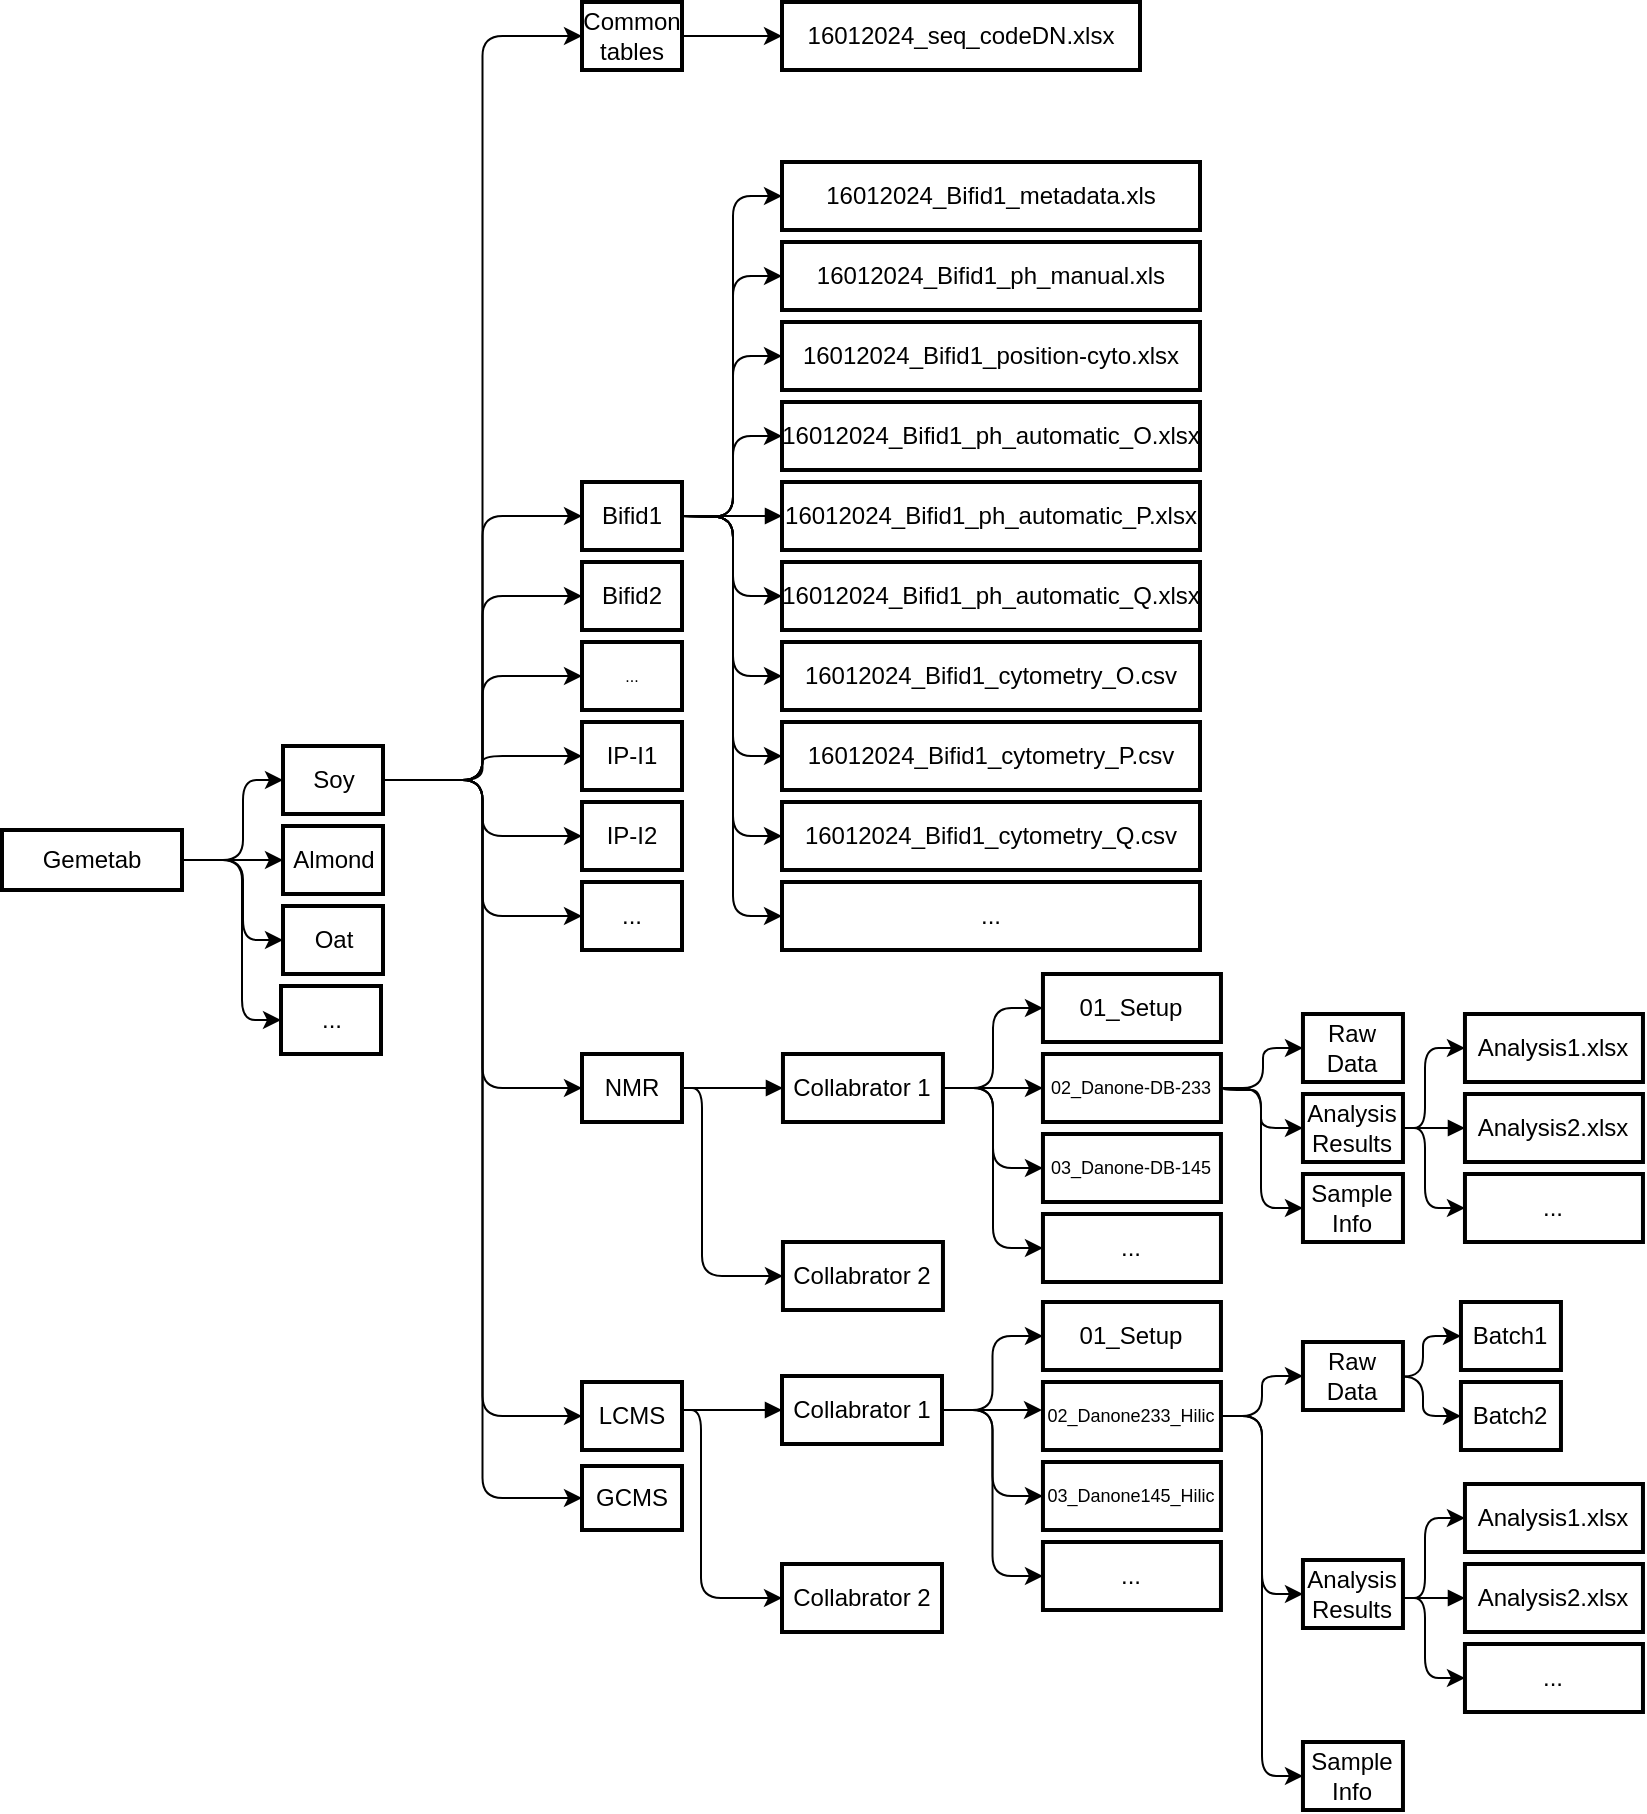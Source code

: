 <mxfile version="23.0.2" type="github">
  <diagram name="Page-1" id="PwfnWvD9wjche3ETHrIq">
    <mxGraphModel dx="2216" dy="1893" grid="1" gridSize="10" guides="1" tooltips="1" connect="1" arrows="1" fold="1" page="1" pageScale="1" pageWidth="827" pageHeight="1169" math="0" shadow="0">
      <root>
        <mxCell id="0" />
        <mxCell id="1" parent="0" />
        <mxCell id="2" value="Gemetab" style="whiteSpace=wrap;strokeWidth=2;" parent="1" vertex="1">
          <mxGeometry x="-110" y="144" width="90" height="30" as="geometry" />
        </mxCell>
        <mxCell id="RsjYX8GhMbYGZVRRr3Kg-44" style="edgeStyle=orthogonalEdgeStyle;rounded=0;orthogonalLoop=1;jettySize=auto;html=1;exitX=1;exitY=0.5;exitDx=0;exitDy=0;entryX=0;entryY=0.5;entryDx=0;entryDy=0;" parent="1" target="RsjYX8GhMbYGZVRRr3Kg-18" edge="1">
          <mxGeometry relative="1" as="geometry">
            <mxPoint y="159" as="sourcePoint" />
          </mxGeometry>
        </mxCell>
        <mxCell id="RsjYX8GhMbYGZVRRr3Kg-49" style="edgeStyle=orthogonalEdgeStyle;rounded=1;orthogonalLoop=1;jettySize=auto;html=1;entryX=0;entryY=0.5;entryDx=0;entryDy=0;curved=0;" parent="1" target="6" edge="1">
          <mxGeometry relative="1" as="geometry">
            <Array as="points">
              <mxPoint x="10.5" y="159" />
              <mxPoint x="10.5" y="119" />
            </Array>
            <mxPoint x="-20" y="159" as="sourcePoint" />
          </mxGeometry>
        </mxCell>
        <mxCell id="RsjYX8GhMbYGZVRRr3Kg-51" style="edgeStyle=orthogonalEdgeStyle;rounded=1;orthogonalLoop=1;jettySize=auto;html=1;entryX=0;entryY=0.5;entryDx=0;entryDy=0;curved=0;" parent="1" target="RsjYX8GhMbYGZVRRr3Kg-20" edge="1">
          <mxGeometry relative="1" as="geometry">
            <Array as="points">
              <mxPoint x="10.5" y="159" />
              <mxPoint x="10.5" y="199" />
            </Array>
            <mxPoint x="-20" y="159" as="sourcePoint" />
          </mxGeometry>
        </mxCell>
        <mxCell id="RsjYX8GhMbYGZVRRr3Kg-69" style="edgeStyle=orthogonalEdgeStyle;rounded=1;orthogonalLoop=1;jettySize=auto;html=1;exitX=1;exitY=0.5;exitDx=0;exitDy=0;entryX=0;entryY=0.5;entryDx=0;entryDy=0;curved=0;" parent="1" source="2" target="RsjYX8GhMbYGZVRRr3Kg-68" edge="1">
          <mxGeometry relative="1" as="geometry">
            <Array as="points">
              <mxPoint x="10" y="159" />
              <mxPoint x="10" y="239" />
            </Array>
            <mxPoint y="159" as="sourcePoint" />
          </mxGeometry>
        </mxCell>
        <mxCell id="p_KD3EfDa4tHcUDMXMdO-6" style="edgeStyle=orthogonalEdgeStyle;rounded=1;orthogonalLoop=1;jettySize=auto;html=1;exitX=1;exitY=0.5;exitDx=0;exitDy=0;entryX=0;entryY=0.5;entryDx=0;entryDy=0;curved=0;" edge="1" parent="1" source="6" target="RsjYX8GhMbYGZVRRr3Kg-30">
          <mxGeometry relative="1" as="geometry" />
        </mxCell>
        <mxCell id="p_KD3EfDa4tHcUDMXMdO-7" style="edgeStyle=orthogonalEdgeStyle;rounded=1;orthogonalLoop=1;jettySize=auto;html=1;exitX=1;exitY=0.5;exitDx=0;exitDy=0;entryX=0;entryY=0.5;entryDx=0;entryDy=0;curved=0;" edge="1" parent="1" source="6" target="RsjYX8GhMbYGZVRRr3Kg-22">
          <mxGeometry relative="1" as="geometry" />
        </mxCell>
        <mxCell id="p_KD3EfDa4tHcUDMXMdO-8" style="edgeStyle=orthogonalEdgeStyle;rounded=1;orthogonalLoop=1;jettySize=auto;html=1;exitX=1;exitY=0.5;exitDx=0;exitDy=0;entryX=0;entryY=0.5;entryDx=0;entryDy=0;curved=0;" edge="1" parent="1" source="6" target="RsjYX8GhMbYGZVRRr3Kg-24">
          <mxGeometry relative="1" as="geometry" />
        </mxCell>
        <mxCell id="p_KD3EfDa4tHcUDMXMdO-9" style="edgeStyle=orthogonalEdgeStyle;rounded=1;orthogonalLoop=1;jettySize=auto;html=1;exitX=1;exitY=0.5;exitDx=0;exitDy=0;entryX=0;entryY=0.5;entryDx=0;entryDy=0;curved=0;" edge="1" parent="1" source="6" target="RsjYX8GhMbYGZVRRr3Kg-26">
          <mxGeometry relative="1" as="geometry" />
        </mxCell>
        <mxCell id="p_KD3EfDa4tHcUDMXMdO-10" style="edgeStyle=orthogonalEdgeStyle;rounded=1;orthogonalLoop=1;jettySize=auto;html=1;exitX=1;exitY=0.5;exitDx=0;exitDy=0;entryX=0;entryY=0.5;entryDx=0;entryDy=0;curved=0;" edge="1" parent="1" source="6" target="iCMz9JNVEekBgbVgnfSg-90">
          <mxGeometry relative="1" as="geometry" />
        </mxCell>
        <mxCell id="p_KD3EfDa4tHcUDMXMdO-11" style="edgeStyle=orthogonalEdgeStyle;rounded=1;orthogonalLoop=1;jettySize=auto;html=1;exitX=1;exitY=0.5;exitDx=0;exitDy=0;entryX=0;entryY=0.5;entryDx=0;entryDy=0;curved=0;" edge="1" parent="1" source="6" target="RsjYX8GhMbYGZVRRr3Kg-28">
          <mxGeometry relative="1" as="geometry" />
        </mxCell>
        <mxCell id="p_KD3EfDa4tHcUDMXMdO-12" style="edgeStyle=orthogonalEdgeStyle;rounded=1;orthogonalLoop=1;jettySize=auto;html=1;exitX=1;exitY=0.5;exitDx=0;exitDy=0;entryX=0;entryY=0.5;entryDx=0;entryDy=0;curved=0;" edge="1" parent="1" source="6" target="iCMz9JNVEekBgbVgnfSg-35">
          <mxGeometry relative="1" as="geometry" />
        </mxCell>
        <mxCell id="p_KD3EfDa4tHcUDMXMdO-13" style="edgeStyle=orthogonalEdgeStyle;rounded=1;orthogonalLoop=1;jettySize=auto;html=1;exitX=1;exitY=0.5;exitDx=0;exitDy=0;entryX=0;entryY=0.5;entryDx=0;entryDy=0;curved=0;" edge="1" parent="1" source="6" target="iCMz9JNVEekBgbVgnfSg-26">
          <mxGeometry relative="1" as="geometry" />
        </mxCell>
        <mxCell id="p_KD3EfDa4tHcUDMXMdO-14" style="edgeStyle=orthogonalEdgeStyle;rounded=1;orthogonalLoop=1;jettySize=auto;html=1;exitX=1;exitY=0.5;exitDx=0;exitDy=0;curved=0;" edge="1" parent="1" source="6" target="RsjYX8GhMbYGZVRRr3Kg-65">
          <mxGeometry relative="1" as="geometry" />
        </mxCell>
        <mxCell id="p_KD3EfDa4tHcUDMXMdO-15" style="edgeStyle=orthogonalEdgeStyle;rounded=1;orthogonalLoop=1;jettySize=auto;html=1;exitX=1;exitY=0.5;exitDx=0;exitDy=0;entryX=0;entryY=0.5;entryDx=0;entryDy=0;curved=0;" edge="1" parent="1" source="6" target="RsjYX8GhMbYGZVRRr3Kg-32">
          <mxGeometry relative="1" as="geometry" />
        </mxCell>
        <mxCell id="6" value="Soy" style="whiteSpace=wrap;strokeWidth=2;" parent="1" vertex="1">
          <mxGeometry x="30.5" y="102" width="50" height="34" as="geometry" />
        </mxCell>
        <mxCell id="RsjYX8GhMbYGZVRRr3Kg-18" value="Almond" style="whiteSpace=wrap;strokeWidth=2;" parent="1" vertex="1">
          <mxGeometry x="30.5" y="142" width="50" height="34" as="geometry" />
        </mxCell>
        <mxCell id="RsjYX8GhMbYGZVRRr3Kg-20" value="Oat" style="whiteSpace=wrap;strokeWidth=2;" parent="1" vertex="1">
          <mxGeometry x="30.5" y="182" width="50" height="34" as="geometry" />
        </mxCell>
        <mxCell id="JgTD4qtHZGYAPHA2SBLt-21" style="edgeStyle=orthogonalEdgeStyle;rounded=1;orthogonalLoop=1;jettySize=auto;html=1;exitX=1;exitY=0.5;exitDx=0;exitDy=0;entryX=0;entryY=0.5;entryDx=0;entryDy=0;curved=0;" parent="1" source="RsjYX8GhMbYGZVRRr3Kg-22" target="JgTD4qtHZGYAPHA2SBLt-20" edge="1">
          <mxGeometry relative="1" as="geometry">
            <Array as="points">
              <mxPoint x="240" y="273" />
              <mxPoint x="240" y="367" />
            </Array>
          </mxGeometry>
        </mxCell>
        <mxCell id="RsjYX8GhMbYGZVRRr3Kg-22" value="NMR" style="whiteSpace=wrap;strokeWidth=2;" parent="1" vertex="1">
          <mxGeometry x="180" y="256" width="50" height="34" as="geometry" />
        </mxCell>
        <mxCell id="RsjYX8GhMbYGZVRRr3Kg-24" value="LCMS" style="whiteSpace=wrap;strokeWidth=2;" parent="1" vertex="1">
          <mxGeometry x="180" y="420" width="50" height="34" as="geometry" />
        </mxCell>
        <mxCell id="RsjYX8GhMbYGZVRRr3Kg-26" value="GCMS" style="whiteSpace=wrap;strokeWidth=2;" parent="1" vertex="1">
          <mxGeometry x="180" y="462" width="50" height="32" as="geometry" />
        </mxCell>
        <mxCell id="RsjYX8GhMbYGZVRRr3Kg-86" style="edgeStyle=orthogonalEdgeStyle;rounded=1;orthogonalLoop=1;jettySize=auto;html=1;exitX=1;exitY=0.5;exitDx=0;exitDy=0;entryX=0;entryY=0.5;entryDx=0;entryDy=0;strokeColor=none;curved=0;" parent="1" target="RsjYX8GhMbYGZVRRr3Kg-81" edge="1">
          <mxGeometry relative="1" as="geometry">
            <mxPoint x="240" y="-13.0" as="sourcePoint" />
          </mxGeometry>
        </mxCell>
        <mxCell id="RsjYX8GhMbYGZVRRr3Kg-28" value="Bifid1" style="whiteSpace=wrap;strokeWidth=2;" parent="1" vertex="1">
          <mxGeometry x="180" y="-30" width="50" height="34" as="geometry" />
        </mxCell>
        <mxCell id="RsjYX8GhMbYGZVRRr3Kg-30" value="Bifid2" style="whiteSpace=wrap;strokeWidth=2;fontSize=12;" parent="1" vertex="1">
          <mxGeometry x="180" y="10" width="50" height="34" as="geometry" />
        </mxCell>
        <mxCell id="RsjYX8GhMbYGZVRRr3Kg-32" value="..." style="whiteSpace=wrap;strokeWidth=2;fontSize=8;" parent="1" vertex="1">
          <mxGeometry x="180" y="50" width="50" height="34" as="geometry" />
        </mxCell>
        <mxCell id="RsjYX8GhMbYGZVRRr3Kg-34" value="01_Setup" style="whiteSpace=wrap;strokeWidth=2;" parent="1" vertex="1">
          <mxGeometry x="410.48" y="216" width="89" height="34" as="geometry" />
        </mxCell>
        <mxCell id="RsjYX8GhMbYGZVRRr3Kg-42" value="" style="edgeStyle=orthogonalEdgeStyle;rounded=1;orthogonalLoop=1;jettySize=auto;html=1;curved=0;entryX=0;entryY=0.5;entryDx=0;entryDy=0;" parent="1" target="RsjYX8GhMbYGZVRRr3Kg-41" edge="1">
          <mxGeometry relative="1" as="geometry">
            <mxPoint x="500.48" y="273" as="sourcePoint" />
            <Array as="points">
              <mxPoint x="500.48" y="274" />
              <mxPoint x="519.48" y="274" />
              <mxPoint x="519.48" y="293" />
            </Array>
          </mxGeometry>
        </mxCell>
        <mxCell id="JgTD4qtHZGYAPHA2SBLt-7" style="edgeStyle=orthogonalEdgeStyle;rounded=1;orthogonalLoop=1;jettySize=auto;html=1;exitX=1;exitY=0.5;exitDx=0;exitDy=0;entryX=0;entryY=0.5;entryDx=0;entryDy=0;curved=0;" parent="1" source="RsjYX8GhMbYGZVRRr3Kg-36" target="JgTD4qtHZGYAPHA2SBLt-6" edge="1">
          <mxGeometry relative="1" as="geometry">
            <Array as="points">
              <mxPoint x="519.48" y="273" />
              <mxPoint x="519.48" y="333" />
            </Array>
          </mxGeometry>
        </mxCell>
        <mxCell id="RsjYX8GhMbYGZVRRr3Kg-36" value="02_Danone-DB-233" style="whiteSpace=wrap;strokeWidth=2;fontSize=9;" parent="1" vertex="1">
          <mxGeometry x="410.48" y="256" width="89" height="34" as="geometry" />
        </mxCell>
        <mxCell id="RsjYX8GhMbYGZVRRr3Kg-37" value="" style="curved=0;startArrow=none;endArrow=block;entryX=0;entryY=0.5;entryDx=0;entryDy=0;rounded=1;" parent="1" target="JgTD4qtHZGYAPHA2SBLt-14" edge="1">
          <mxGeometry relative="1" as="geometry">
            <Array as="points" />
            <mxPoint x="231" y="273" as="sourcePoint" />
            <mxPoint x="271" y="283" as="targetPoint" />
          </mxGeometry>
        </mxCell>
        <mxCell id="RsjYX8GhMbYGZVRRr3Kg-38" value="03_Danone-DB-145" style="whiteSpace=wrap;strokeWidth=2;fontSize=9;" parent="1" vertex="1">
          <mxGeometry x="410.48" y="296" width="89" height="34" as="geometry" />
        </mxCell>
        <mxCell id="RsjYX8GhMbYGZVRRr3Kg-40" value="Raw Data" style="whiteSpace=wrap;strokeWidth=2;" parent="1" vertex="1">
          <mxGeometry x="540.48" y="236" width="50" height="34" as="geometry" />
        </mxCell>
        <mxCell id="RsjYX8GhMbYGZVRRr3Kg-41" value="Analysis Results" style="whiteSpace=wrap;strokeWidth=2;" parent="1" vertex="1">
          <mxGeometry x="540.48" y="276" width="50" height="34" as="geometry" />
        </mxCell>
        <mxCell id="RsjYX8GhMbYGZVRRr3Kg-43" value="" style="edgeStyle=orthogonalEdgeStyle;rounded=1;orthogonalLoop=1;jettySize=auto;html=1;exitX=1;exitY=0.5;exitDx=0;exitDy=0;entryX=0;entryY=0.5;entryDx=0;entryDy=0;curved=0;" parent="1" target="RsjYX8GhMbYGZVRRr3Kg-40" edge="1">
          <mxGeometry relative="1" as="geometry">
            <mxPoint x="500.48" y="273" as="sourcePoint" />
            <mxPoint x="540.48" y="303" as="targetPoint" />
            <Array as="points">
              <mxPoint x="520.48" y="273" />
              <mxPoint x="520.48" y="253" />
            </Array>
          </mxGeometry>
        </mxCell>
        <mxCell id="RsjYX8GhMbYGZVRRr3Kg-65" value="IP-I1" style="whiteSpace=wrap;strokeWidth=2;" parent="1" vertex="1">
          <mxGeometry x="180" y="90" width="50" height="34" as="geometry" />
        </mxCell>
        <mxCell id="RsjYX8GhMbYGZVRRr3Kg-67" value="..." style="whiteSpace=wrap;strokeWidth=2;" parent="1" vertex="1">
          <mxGeometry x="410.48" y="336" width="89" height="34" as="geometry" />
        </mxCell>
        <mxCell id="RsjYX8GhMbYGZVRRr3Kg-68" value="..." style="whiteSpace=wrap;strokeWidth=2;" parent="1" vertex="1">
          <mxGeometry x="29.5" y="222" width="50" height="34" as="geometry" />
        </mxCell>
        <mxCell id="RsjYX8GhMbYGZVRRr3Kg-74" value="16012024_Bifid1_ph_automatic_O.xlsx" style="whiteSpace=wrap;strokeWidth=2;" parent="1" vertex="1">
          <mxGeometry x="280" y="-70" width="209" height="34" as="geometry" />
        </mxCell>
        <mxCell id="RsjYX8GhMbYGZVRRr3Kg-75" value="16012024_Bifid1_ph_automatic_P.xlsx" style="whiteSpace=wrap;strokeWidth=2;" parent="1" vertex="1">
          <mxGeometry x="280" y="-30" width="209" height="34" as="geometry" />
        </mxCell>
        <mxCell id="RsjYX8GhMbYGZVRRr3Kg-76" value="" style="curved=0;startArrow=none;endArrow=block;entryX=0;entryY=0.5;entryDx=0;entryDy=0;rounded=1;exitX=1;exitY=0.5;exitDx=0;exitDy=0;" parent="1" target="RsjYX8GhMbYGZVRRr3Kg-75" edge="1">
          <mxGeometry relative="1" as="geometry">
            <Array as="points" />
            <mxPoint x="230" y="-13" as="sourcePoint" />
            <mxPoint x="310" y="-3" as="targetPoint" />
          </mxGeometry>
        </mxCell>
        <mxCell id="RsjYX8GhMbYGZVRRr3Kg-77" value="16012024_Bifid1_ph_automatic_Q.xlsx" style="whiteSpace=wrap;strokeWidth=2;" parent="1" vertex="1">
          <mxGeometry x="280" y="10" width="209" height="34" as="geometry" />
        </mxCell>
        <mxCell id="RsjYX8GhMbYGZVRRr3Kg-78" value="16012024_Bifid1_cytometry_O.csv" style="whiteSpace=wrap;strokeWidth=2;" parent="1" vertex="1">
          <mxGeometry x="280" y="50" width="209" height="34" as="geometry" />
        </mxCell>
        <mxCell id="RsjYX8GhMbYGZVRRr3Kg-79" value="16012024_Bifid1_ph_manual.xls" style="whiteSpace=wrap;strokeWidth=2;" parent="1" vertex="1">
          <mxGeometry x="280" y="-150" width="209" height="34" as="geometry" />
        </mxCell>
        <mxCell id="RsjYX8GhMbYGZVRRr3Kg-80" value="16012024_seq_codeDN.xlsx" style="whiteSpace=wrap;strokeWidth=2;" parent="1" vertex="1">
          <mxGeometry x="280" y="-270" width="179" height="34" as="geometry" />
        </mxCell>
        <mxCell id="RsjYX8GhMbYGZVRRr3Kg-81" value="16012024_Bifid1_position-cyto.xlsx" style="whiteSpace=wrap;strokeWidth=2;" parent="1" vertex="1">
          <mxGeometry x="280" y="-110" width="209" height="34" as="geometry" />
        </mxCell>
        <mxCell id="RsjYX8GhMbYGZVRRr3Kg-82" value="16012024_Bifid1_cytometry_Q.csv" style="whiteSpace=wrap;strokeWidth=2;" parent="1" vertex="1">
          <mxGeometry x="280" y="130" width="209" height="34" as="geometry" />
        </mxCell>
        <mxCell id="RsjYX8GhMbYGZVRRr3Kg-83" value="16012024_Bifid1_cytometry_P.csv" style="whiteSpace=wrap;strokeWidth=2;" parent="1" vertex="1">
          <mxGeometry x="280" y="90" width="209" height="34" as="geometry" />
        </mxCell>
        <mxCell id="RsjYX8GhMbYGZVRRr3Kg-90" value="16012024_Bifid1_metadata.xls" style="whiteSpace=wrap;strokeWidth=2;" parent="1" vertex="1">
          <mxGeometry x="280" y="-190" width="209" height="34" as="geometry" />
        </mxCell>
        <mxCell id="RsjYX8GhMbYGZVRRr3Kg-91" value="..." style="whiteSpace=wrap;strokeWidth=2;" parent="1" vertex="1">
          <mxGeometry x="280" y="170" width="209" height="34" as="geometry" />
        </mxCell>
        <mxCell id="iCMz9JNVEekBgbVgnfSg-76" style="edgeStyle=orthogonalEdgeStyle;rounded=1;orthogonalLoop=1;jettySize=auto;html=1;exitX=1;exitY=0.5;exitDx=0;exitDy=0;entryX=0;entryY=0.5;entryDx=0;entryDy=0;curved=0;" parent="1" target="RsjYX8GhMbYGZVRRr3Kg-79" edge="1">
          <mxGeometry relative="1" as="geometry">
            <mxPoint x="230" y="-13" as="sourcePoint" />
          </mxGeometry>
        </mxCell>
        <mxCell id="iCMz9JNVEekBgbVgnfSg-77" style="edgeStyle=orthogonalEdgeStyle;rounded=1;orthogonalLoop=1;jettySize=auto;html=1;exitX=1;exitY=0.5;exitDx=0;exitDy=0;entryX=0;entryY=0.5;entryDx=0;entryDy=0;curved=0;" parent="1" target="RsjYX8GhMbYGZVRRr3Kg-90" edge="1">
          <mxGeometry relative="1" as="geometry">
            <mxPoint x="230" y="-13" as="sourcePoint" />
          </mxGeometry>
        </mxCell>
        <mxCell id="iCMz9JNVEekBgbVgnfSg-80" style="edgeStyle=orthogonalEdgeStyle;rounded=1;orthogonalLoop=1;jettySize=auto;html=1;exitX=1;exitY=0.5;exitDx=0;exitDy=0;entryX=0;entryY=0.5;entryDx=0;entryDy=0;curved=0;" parent="1" target="RsjYX8GhMbYGZVRRr3Kg-74" edge="1">
          <mxGeometry relative="1" as="geometry">
            <mxPoint x="230" y="-13" as="sourcePoint" />
          </mxGeometry>
        </mxCell>
        <mxCell id="iCMz9JNVEekBgbVgnfSg-81" style="edgeStyle=orthogonalEdgeStyle;rounded=1;orthogonalLoop=1;jettySize=auto;html=1;exitX=1;exitY=0.5;exitDx=0;exitDy=0;entryX=0;entryY=0.5;entryDx=0;entryDy=0;curved=0;" parent="1" target="RsjYX8GhMbYGZVRRr3Kg-77" edge="1">
          <mxGeometry relative="1" as="geometry">
            <mxPoint x="230" y="-13" as="sourcePoint" />
          </mxGeometry>
        </mxCell>
        <mxCell id="iCMz9JNVEekBgbVgnfSg-82" style="edgeStyle=orthogonalEdgeStyle;rounded=1;orthogonalLoop=1;jettySize=auto;html=1;exitX=1;exitY=0.5;exitDx=0;exitDy=0;entryX=0;entryY=0.5;entryDx=0;entryDy=0;curved=0;" parent="1" target="RsjYX8GhMbYGZVRRr3Kg-78" edge="1">
          <mxGeometry relative="1" as="geometry">
            <mxPoint x="230" y="-13" as="sourcePoint" />
          </mxGeometry>
        </mxCell>
        <mxCell id="iCMz9JNVEekBgbVgnfSg-83" style="edgeStyle=orthogonalEdgeStyle;rounded=1;orthogonalLoop=1;jettySize=auto;html=1;exitX=1;exitY=0.5;exitDx=0;exitDy=0;entryX=0;entryY=0.5;entryDx=0;entryDy=0;curved=0;" parent="1" target="RsjYX8GhMbYGZVRRr3Kg-83" edge="1">
          <mxGeometry relative="1" as="geometry">
            <mxPoint x="230" y="-13" as="sourcePoint" />
          </mxGeometry>
        </mxCell>
        <mxCell id="iCMz9JNVEekBgbVgnfSg-84" style="edgeStyle=orthogonalEdgeStyle;rounded=1;orthogonalLoop=1;jettySize=auto;html=1;exitX=1;exitY=0.5;exitDx=0;exitDy=0;entryX=0;entryY=0.5;entryDx=0;entryDy=0;curved=0;" parent="1" target="RsjYX8GhMbYGZVRRr3Kg-82" edge="1">
          <mxGeometry relative="1" as="geometry">
            <mxPoint x="230" y="-13" as="sourcePoint" />
          </mxGeometry>
        </mxCell>
        <mxCell id="iCMz9JNVEekBgbVgnfSg-85" style="edgeStyle=orthogonalEdgeStyle;rounded=1;orthogonalLoop=1;jettySize=auto;html=1;exitX=1;exitY=0.5;exitDx=0;exitDy=0;entryX=0;entryY=0.5;entryDx=0;entryDy=0;curved=0;" parent="1" target="RsjYX8GhMbYGZVRRr3Kg-91" edge="1">
          <mxGeometry relative="1" as="geometry">
            <mxPoint x="230" y="-13" as="sourcePoint" />
          </mxGeometry>
        </mxCell>
        <mxCell id="iCMz9JNVEekBgbVgnfSg-12" style="edgeStyle=orthogonalEdgeStyle;rounded=1;orthogonalLoop=1;jettySize=auto;html=1;exitX=1;exitY=0.5;exitDx=0;exitDy=0;entryX=0;entryY=0.5;entryDx=0;entryDy=0;curved=0;" parent="1" target="iCMz9JNVEekBgbVgnfSg-14" edge="1">
          <mxGeometry relative="1" as="geometry">
            <mxPoint x="590.48" y="293" as="sourcePoint" />
            <Array as="points">
              <mxPoint x="601.48" y="293" />
              <mxPoint x="601.48" y="253" />
            </Array>
          </mxGeometry>
        </mxCell>
        <mxCell id="iCMz9JNVEekBgbVgnfSg-13" style="edgeStyle=orthogonalEdgeStyle;rounded=1;orthogonalLoop=1;jettySize=auto;html=1;exitX=1;exitY=0.5;exitDx=0;exitDy=0;entryX=0;entryY=0.5;entryDx=0;entryDy=0;curved=0;" parent="1" target="iCMz9JNVEekBgbVgnfSg-17" edge="1">
          <mxGeometry relative="1" as="geometry">
            <mxPoint x="590.48" y="293" as="sourcePoint" />
            <Array as="points">
              <mxPoint x="601.48" y="293" />
              <mxPoint x="601.48" y="333" />
            </Array>
          </mxGeometry>
        </mxCell>
        <mxCell id="iCMz9JNVEekBgbVgnfSg-14" value="Analysis1.xlsx" style="whiteSpace=wrap;strokeWidth=2;" parent="1" vertex="1">
          <mxGeometry x="621.48" y="236" width="89" height="34" as="geometry" />
        </mxCell>
        <mxCell id="iCMz9JNVEekBgbVgnfSg-15" value="Analysis2.xlsx" style="whiteSpace=wrap;strokeWidth=2;" parent="1" vertex="1">
          <mxGeometry x="621.48" y="276" width="89" height="34" as="geometry" />
        </mxCell>
        <mxCell id="iCMz9JNVEekBgbVgnfSg-16" value="" style="curved=0;startArrow=none;endArrow=block;entryX=0;entryY=0.5;entryDx=0;entryDy=0;rounded=1;" parent="1" target="iCMz9JNVEekBgbVgnfSg-15" edge="1">
          <mxGeometry relative="1" as="geometry">
            <Array as="points" />
            <mxPoint x="591.48" y="293" as="sourcePoint" />
            <mxPoint x="631.48" y="303" as="targetPoint" />
          </mxGeometry>
        </mxCell>
        <mxCell id="iCMz9JNVEekBgbVgnfSg-17" value="..." style="whiteSpace=wrap;strokeWidth=2;" parent="1" vertex="1">
          <mxGeometry x="621.48" y="316" width="89" height="34" as="geometry" />
        </mxCell>
        <mxCell id="iCMz9JNVEekBgbVgnfSg-26" value="..." style="whiteSpace=wrap;strokeWidth=2;" parent="1" vertex="1">
          <mxGeometry x="180" y="170" width="50" height="34" as="geometry" />
        </mxCell>
        <mxCell id="iCMz9JNVEekBgbVgnfSg-35" value="IP-I2" style="whiteSpace=wrap;strokeWidth=2;fontSize=12;" parent="1" vertex="1">
          <mxGeometry x="180" y="130" width="50" height="34" as="geometry" />
        </mxCell>
        <mxCell id="iCMz9JNVEekBgbVgnfSg-48" value="01_Setup" style="whiteSpace=wrap;strokeWidth=2;" parent="1" vertex="1">
          <mxGeometry x="410.48" y="380" width="89" height="34" as="geometry" />
        </mxCell>
        <mxCell id="iCMz9JNVEekBgbVgnfSg-59" style="edgeStyle=orthogonalEdgeStyle;rounded=1;orthogonalLoop=1;jettySize=auto;html=1;exitX=1;exitY=0.5;exitDx=0;exitDy=0;entryX=0;entryY=0.5;entryDx=0;entryDy=0;curved=0;" parent="1" target="iCMz9JNVEekBgbVgnfSg-53" edge="1">
          <mxGeometry relative="1" as="geometry">
            <mxPoint x="579.48" y="417" as="sourcePoint" />
          </mxGeometry>
        </mxCell>
        <mxCell id="iCMz9JNVEekBgbVgnfSg-60" style="edgeStyle=orthogonalEdgeStyle;rounded=1;orthogonalLoop=1;jettySize=auto;html=1;exitX=1;exitY=0.5;exitDx=0;exitDy=0;entryX=0;entryY=0.5;entryDx=0;entryDy=0;curved=0;" parent="1" target="iCMz9JNVEekBgbVgnfSg-54" edge="1">
          <mxGeometry relative="1" as="geometry">
            <mxPoint x="579.48" y="417" as="sourcePoint" />
          </mxGeometry>
        </mxCell>
        <mxCell id="iCMz9JNVEekBgbVgnfSg-86" style="edgeStyle=orthogonalEdgeStyle;rounded=1;orthogonalLoop=1;jettySize=auto;html=1;exitX=1;exitY=0.5;exitDx=0;exitDy=0;entryX=0;entryY=0.5;entryDx=0;entryDy=0;curved=0;" parent="1" source="iCMz9JNVEekBgbVgnfSg-49" target="iCMz9JNVEekBgbVgnfSg-66" edge="1">
          <mxGeometry relative="1" as="geometry" />
        </mxCell>
        <mxCell id="iCMz9JNVEekBgbVgnfSg-87" style="edgeStyle=orthogonalEdgeStyle;rounded=1;orthogonalLoop=1;jettySize=auto;html=1;exitX=1;exitY=0.5;exitDx=0;exitDy=0;entryX=0;entryY=0.5;entryDx=0;entryDy=0;curved=0;" parent="1" source="iCMz9JNVEekBgbVgnfSg-49" target="iCMz9JNVEekBgbVgnfSg-67" edge="1">
          <mxGeometry relative="1" as="geometry" />
        </mxCell>
        <mxCell id="JgTD4qtHZGYAPHA2SBLt-9" style="edgeStyle=orthogonalEdgeStyle;rounded=1;orthogonalLoop=1;jettySize=auto;html=1;exitX=1;exitY=0.5;exitDx=0;exitDy=0;entryX=0;entryY=0.5;entryDx=0;entryDy=0;curved=0;" parent="1" source="iCMz9JNVEekBgbVgnfSg-49" target="JgTD4qtHZGYAPHA2SBLt-8" edge="1">
          <mxGeometry relative="1" as="geometry" />
        </mxCell>
        <mxCell id="iCMz9JNVEekBgbVgnfSg-49" value="02_Danone233_Hilic" style="whiteSpace=wrap;strokeWidth=2;fontSize=9;" parent="1" vertex="1">
          <mxGeometry x="410.48" y="420" width="89" height="34" as="geometry" />
        </mxCell>
        <mxCell id="iCMz9JNVEekBgbVgnfSg-51" value="03_Danone145_Hilic" style="whiteSpace=wrap;strokeWidth=2;fontSize=9;" parent="1" vertex="1">
          <mxGeometry x="410.48" y="460" width="89" height="34" as="geometry" />
        </mxCell>
        <mxCell id="iCMz9JNVEekBgbVgnfSg-52" value="..." style="whiteSpace=wrap;strokeWidth=2;" parent="1" vertex="1">
          <mxGeometry x="410.48" y="500" width="89" height="34" as="geometry" />
        </mxCell>
        <mxCell id="iCMz9JNVEekBgbVgnfSg-53" value="Batch1" style="whiteSpace=wrap;strokeWidth=2;" parent="1" vertex="1">
          <mxGeometry x="619.48" y="380" width="50" height="34" as="geometry" />
        </mxCell>
        <mxCell id="iCMz9JNVEekBgbVgnfSg-54" value="Batch2" style="whiteSpace=wrap;strokeWidth=2;" parent="1" vertex="1">
          <mxGeometry x="619.48" y="420" width="50" height="34" as="geometry" />
        </mxCell>
        <mxCell id="iCMz9JNVEekBgbVgnfSg-66" value="Raw Data" style="whiteSpace=wrap;strokeWidth=2;" parent="1" vertex="1">
          <mxGeometry x="540.48" y="400" width="50" height="34" as="geometry" />
        </mxCell>
        <mxCell id="iCMz9JNVEekBgbVgnfSg-67" value="Analysis Results" style="whiteSpace=wrap;strokeWidth=2;" parent="1" vertex="1">
          <mxGeometry x="540.48" y="509" width="50" height="34" as="geometry" />
        </mxCell>
        <mxCell id="iCMz9JNVEekBgbVgnfSg-69" style="edgeStyle=orthogonalEdgeStyle;rounded=1;orthogonalLoop=1;jettySize=auto;html=1;exitX=1;exitY=0.5;exitDx=0;exitDy=0;entryX=0;entryY=0.5;entryDx=0;entryDy=0;curved=0;" parent="1" target="iCMz9JNVEekBgbVgnfSg-71" edge="1">
          <mxGeometry relative="1" as="geometry">
            <mxPoint x="590.48" y="528" as="sourcePoint" />
            <Array as="points">
              <mxPoint x="601.48" y="528" />
              <mxPoint x="601.48" y="488" />
            </Array>
          </mxGeometry>
        </mxCell>
        <mxCell id="iCMz9JNVEekBgbVgnfSg-70" style="edgeStyle=orthogonalEdgeStyle;rounded=1;orthogonalLoop=1;jettySize=auto;html=1;exitX=1;exitY=0.5;exitDx=0;exitDy=0;entryX=0;entryY=0.5;entryDx=0;entryDy=0;curved=0;" parent="1" target="iCMz9JNVEekBgbVgnfSg-74" edge="1">
          <mxGeometry relative="1" as="geometry">
            <mxPoint x="590.48" y="528" as="sourcePoint" />
            <Array as="points">
              <mxPoint x="601.48" y="528" />
              <mxPoint x="601.48" y="568" />
            </Array>
          </mxGeometry>
        </mxCell>
        <mxCell id="iCMz9JNVEekBgbVgnfSg-71" value="Analysis1.xlsx" style="whiteSpace=wrap;strokeWidth=2;" parent="1" vertex="1">
          <mxGeometry x="621.48" y="471" width="89" height="34" as="geometry" />
        </mxCell>
        <mxCell id="iCMz9JNVEekBgbVgnfSg-72" value="Analysis2.xlsx" style="whiteSpace=wrap;strokeWidth=2;" parent="1" vertex="1">
          <mxGeometry x="621.48" y="511" width="89" height="34" as="geometry" />
        </mxCell>
        <mxCell id="iCMz9JNVEekBgbVgnfSg-73" value="" style="curved=0;startArrow=none;endArrow=block;entryX=0;entryY=0.5;entryDx=0;entryDy=0;rounded=1;" parent="1" target="iCMz9JNVEekBgbVgnfSg-72" edge="1">
          <mxGeometry relative="1" as="geometry">
            <Array as="points" />
            <mxPoint x="591.48" y="528" as="sourcePoint" />
            <mxPoint x="631.48" y="538" as="targetPoint" />
          </mxGeometry>
        </mxCell>
        <mxCell id="iCMz9JNVEekBgbVgnfSg-74" value="..." style="whiteSpace=wrap;strokeWidth=2;" parent="1" vertex="1">
          <mxGeometry x="621.48" y="551" width="89" height="34" as="geometry" />
        </mxCell>
        <mxCell id="iCMz9JNVEekBgbVgnfSg-79" style="edgeStyle=orthogonalEdgeStyle;rounded=1;orthogonalLoop=1;jettySize=auto;html=1;exitX=1;exitY=0.5;exitDx=0;exitDy=0;entryX=0;entryY=0.5;entryDx=0;entryDy=0;curved=0;" parent="1" target="RsjYX8GhMbYGZVRRr3Kg-81" edge="1">
          <mxGeometry relative="1" as="geometry">
            <mxPoint x="230" y="-13" as="sourcePoint" />
          </mxGeometry>
        </mxCell>
        <mxCell id="iCMz9JNVEekBgbVgnfSg-92" style="edgeStyle=orthogonalEdgeStyle;rounded=0;orthogonalLoop=1;jettySize=auto;html=1;exitX=1;exitY=0.5;exitDx=0;exitDy=0;entryX=0;entryY=0.5;entryDx=0;entryDy=0;" parent="1" source="iCMz9JNVEekBgbVgnfSg-90" target="RsjYX8GhMbYGZVRRr3Kg-80" edge="1">
          <mxGeometry relative="1" as="geometry" />
        </mxCell>
        <mxCell id="iCMz9JNVEekBgbVgnfSg-90" value="Common tables" style="whiteSpace=wrap;strokeWidth=2;" parent="1" vertex="1">
          <mxGeometry x="180" y="-270" width="50" height="34" as="geometry" />
        </mxCell>
        <mxCell id="JgTD4qtHZGYAPHA2SBLt-6" value="Sample Info" style="whiteSpace=wrap;strokeWidth=2;" parent="1" vertex="1">
          <mxGeometry x="540.48" y="316" width="50" height="34" as="geometry" />
        </mxCell>
        <mxCell id="JgTD4qtHZGYAPHA2SBLt-8" value="Sample Info" style="whiteSpace=wrap;strokeWidth=2;" parent="1" vertex="1">
          <mxGeometry x="540.48" y="600" width="50" height="34" as="geometry" />
        </mxCell>
        <mxCell id="JgTD4qtHZGYAPHA2SBLt-16" style="edgeStyle=orthogonalEdgeStyle;rounded=1;orthogonalLoop=1;jettySize=auto;html=1;exitX=1;exitY=0.5;exitDx=0;exitDy=0;entryX=0;entryY=0.5;entryDx=0;entryDy=0;curved=0;" parent="1" source="JgTD4qtHZGYAPHA2SBLt-14" target="RsjYX8GhMbYGZVRRr3Kg-34" edge="1">
          <mxGeometry relative="1" as="geometry" />
        </mxCell>
        <mxCell id="JgTD4qtHZGYAPHA2SBLt-17" style="edgeStyle=orthogonalEdgeStyle;rounded=1;orthogonalLoop=1;jettySize=auto;html=1;exitX=1;exitY=0.5;exitDx=0;exitDy=0;entryX=0;entryY=0.5;entryDx=0;entryDy=0;curved=0;" parent="1" source="JgTD4qtHZGYAPHA2SBLt-14" target="RsjYX8GhMbYGZVRRr3Kg-38" edge="1">
          <mxGeometry relative="1" as="geometry" />
        </mxCell>
        <mxCell id="JgTD4qtHZGYAPHA2SBLt-18" style="edgeStyle=orthogonalEdgeStyle;rounded=1;orthogonalLoop=1;jettySize=auto;html=1;exitX=1;exitY=0.5;exitDx=0;exitDy=0;entryX=0;entryY=0.5;entryDx=0;entryDy=0;curved=0;" parent="1" source="JgTD4qtHZGYAPHA2SBLt-14" target="RsjYX8GhMbYGZVRRr3Kg-36" edge="1">
          <mxGeometry relative="1" as="geometry" />
        </mxCell>
        <mxCell id="JgTD4qtHZGYAPHA2SBLt-19" style="edgeStyle=orthogonalEdgeStyle;rounded=1;orthogonalLoop=1;jettySize=auto;html=1;exitX=1;exitY=0.5;exitDx=0;exitDy=0;entryX=0;entryY=0.5;entryDx=0;entryDy=0;curved=0;" parent="1" source="JgTD4qtHZGYAPHA2SBLt-14" target="RsjYX8GhMbYGZVRRr3Kg-67" edge="1">
          <mxGeometry relative="1" as="geometry" />
        </mxCell>
        <mxCell id="JgTD4qtHZGYAPHA2SBLt-14" value="Collabrator 1" style="whiteSpace=wrap;strokeWidth=2;" parent="1" vertex="1">
          <mxGeometry x="280.48" y="256" width="80" height="34" as="geometry" />
        </mxCell>
        <mxCell id="JgTD4qtHZGYAPHA2SBLt-20" value="Collabrator 2" style="whiteSpace=wrap;strokeWidth=2;" parent="1" vertex="1">
          <mxGeometry x="280.48" y="350" width="80" height="34" as="geometry" />
        </mxCell>
        <mxCell id="JgTD4qtHZGYAPHA2SBLt-22" style="edgeStyle=orthogonalEdgeStyle;rounded=1;orthogonalLoop=1;jettySize=auto;html=1;exitX=1;exitY=0.5;exitDx=0;exitDy=0;entryX=0;entryY=0.5;entryDx=0;entryDy=0;curved=0;" parent="1" target="JgTD4qtHZGYAPHA2SBLt-29" edge="1">
          <mxGeometry relative="1" as="geometry">
            <mxPoint x="229.52" y="434" as="sourcePoint" />
            <Array as="points">
              <mxPoint x="239.52" y="434" />
              <mxPoint x="239.52" y="528" />
            </Array>
          </mxGeometry>
        </mxCell>
        <mxCell id="JgTD4qtHZGYAPHA2SBLt-23" value="" style="curved=0;startArrow=none;endArrow=block;entryX=0;entryY=0.5;entryDx=0;entryDy=0;rounded=1;" parent="1" target="JgTD4qtHZGYAPHA2SBLt-28" edge="1">
          <mxGeometry relative="1" as="geometry">
            <Array as="points" />
            <mxPoint x="230.52" y="434" as="sourcePoint" />
            <mxPoint x="270.52" y="444" as="targetPoint" />
          </mxGeometry>
        </mxCell>
        <mxCell id="JgTD4qtHZGYAPHA2SBLt-26" style="edgeStyle=orthogonalEdgeStyle;rounded=1;orthogonalLoop=1;jettySize=auto;html=1;exitX=1;exitY=0.5;exitDx=0;exitDy=0;entryX=0;entryY=0.5;entryDx=0;entryDy=0;curved=0;" parent="1" source="JgTD4qtHZGYAPHA2SBLt-28" edge="1">
          <mxGeometry relative="1" as="geometry">
            <mxPoint x="410" y="434" as="targetPoint" />
          </mxGeometry>
        </mxCell>
        <mxCell id="JgTD4qtHZGYAPHA2SBLt-30" style="edgeStyle=orthogonalEdgeStyle;rounded=1;orthogonalLoop=1;jettySize=auto;html=1;exitX=1;exitY=0.5;exitDx=0;exitDy=0;entryX=0;entryY=0.5;entryDx=0;entryDy=0;curved=0;" parent="1" source="JgTD4qtHZGYAPHA2SBLt-28" target="iCMz9JNVEekBgbVgnfSg-48" edge="1">
          <mxGeometry relative="1" as="geometry" />
        </mxCell>
        <mxCell id="JgTD4qtHZGYAPHA2SBLt-31" style="edgeStyle=orthogonalEdgeStyle;rounded=1;orthogonalLoop=1;jettySize=auto;html=1;exitX=1;exitY=0.5;exitDx=0;exitDy=0;entryX=0;entryY=0.5;entryDx=0;entryDy=0;curved=0;" parent="1" source="JgTD4qtHZGYAPHA2SBLt-28" target="iCMz9JNVEekBgbVgnfSg-51" edge="1">
          <mxGeometry relative="1" as="geometry" />
        </mxCell>
        <mxCell id="JgTD4qtHZGYAPHA2SBLt-32" style="edgeStyle=orthogonalEdgeStyle;rounded=1;orthogonalLoop=1;jettySize=auto;html=1;exitX=1;exitY=0.5;exitDx=0;exitDy=0;entryX=0;entryY=0.5;entryDx=0;entryDy=0;curved=0;" parent="1" source="JgTD4qtHZGYAPHA2SBLt-28" target="iCMz9JNVEekBgbVgnfSg-52" edge="1">
          <mxGeometry relative="1" as="geometry" />
        </mxCell>
        <mxCell id="JgTD4qtHZGYAPHA2SBLt-28" value="Collabrator 1" style="whiteSpace=wrap;strokeWidth=2;" parent="1" vertex="1">
          <mxGeometry x="280" y="417" width="80" height="34" as="geometry" />
        </mxCell>
        <mxCell id="JgTD4qtHZGYAPHA2SBLt-29" value="Collabrator 2" style="whiteSpace=wrap;strokeWidth=2;" parent="1" vertex="1">
          <mxGeometry x="280" y="511" width="80" height="34" as="geometry" />
        </mxCell>
      </root>
    </mxGraphModel>
  </diagram>
</mxfile>

